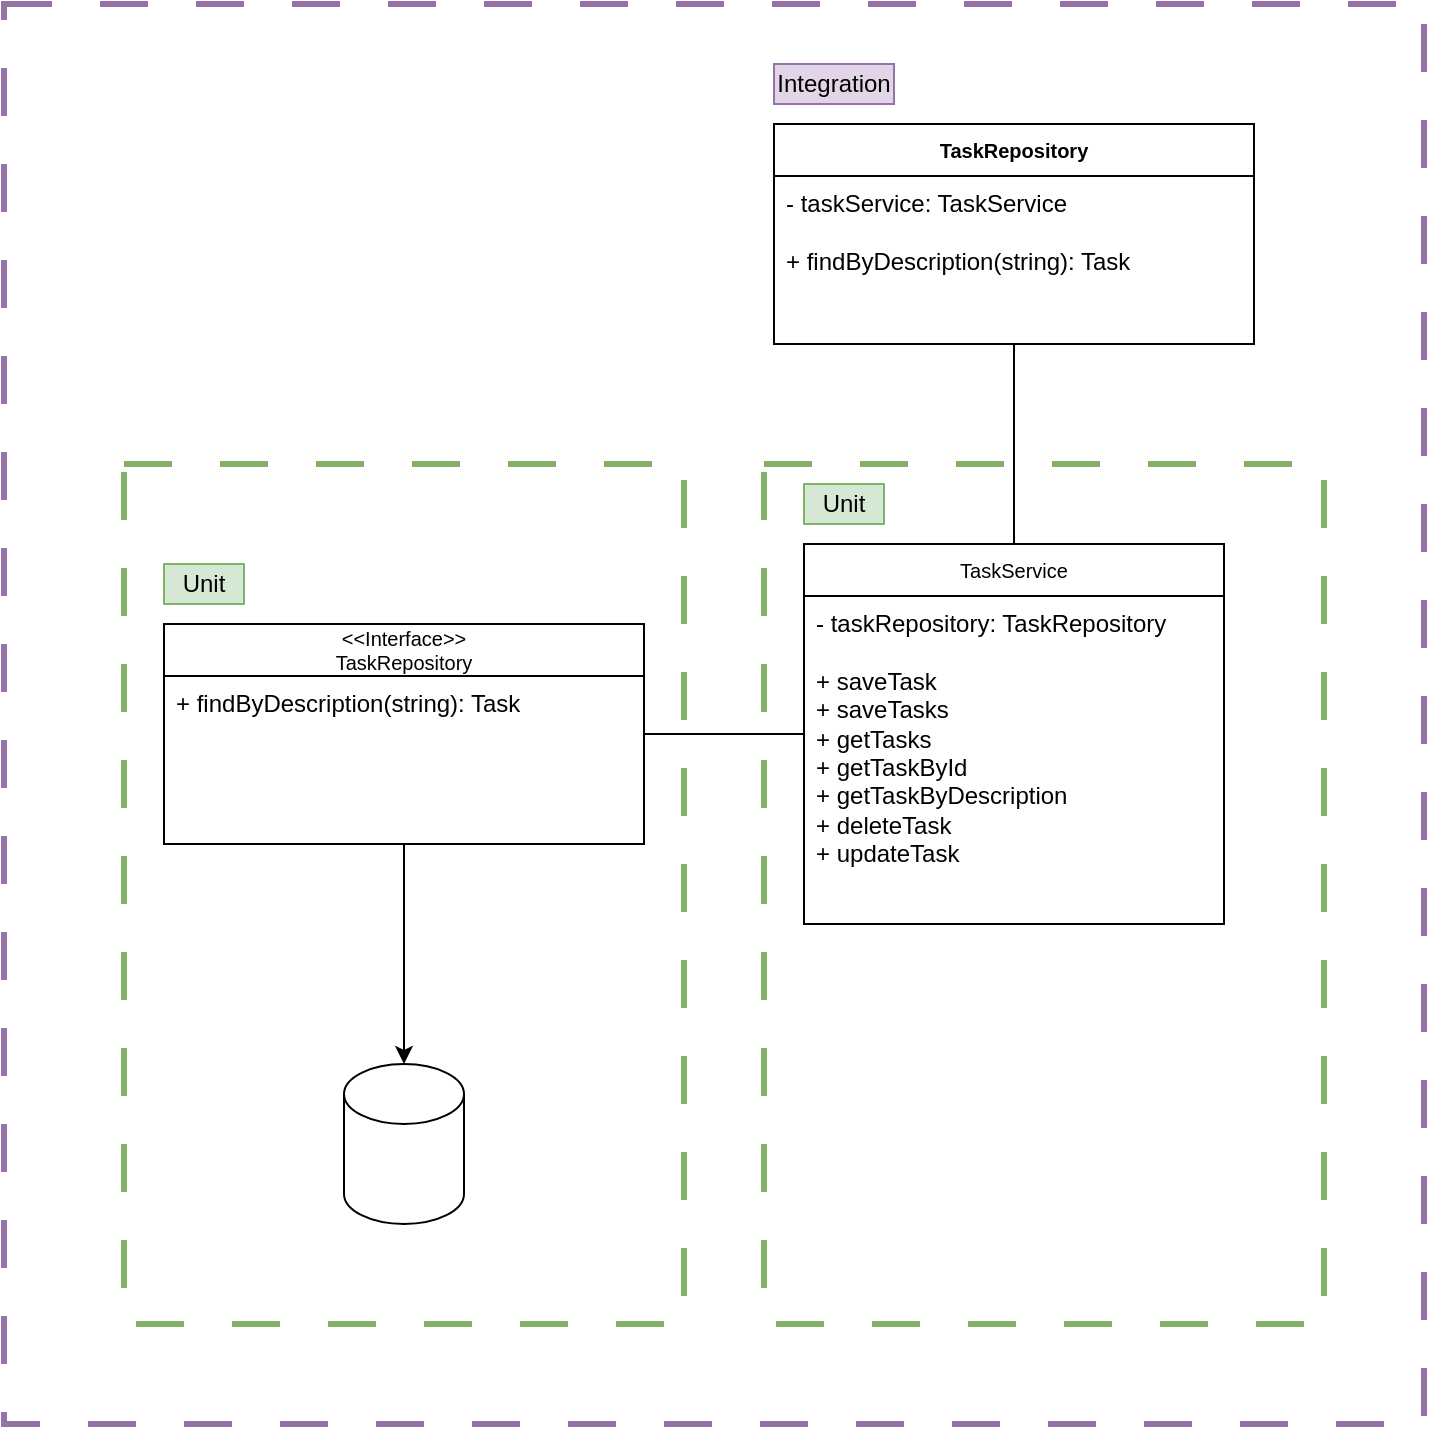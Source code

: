 <mxfile version="24.0.5" type="device">
  <diagram name="Page-1" id="A-14jvpGbFYlatIR4sv-">
    <mxGraphModel dx="675" dy="1488" grid="1" gridSize="10" guides="1" tooltips="1" connect="1" arrows="1" fold="1" page="1" pageScale="1" pageWidth="827" pageHeight="1169" math="0" shadow="0">
      <root>
        <mxCell id="0" />
        <mxCell id="1" parent="0" />
        <mxCell id="upCdStv9lM5wpWP64FOS-15" value="" style="endArrow=classic;html=1;rounded=0;" parent="1" source="upCdStv9lM5wpWP64FOS-16" target="upCdStv9lM5wpWP64FOS-1" edge="1">
          <mxGeometry width="50" height="50" relative="1" as="geometry">
            <mxPoint x="268.04" y="489.22" as="sourcePoint" />
            <mxPoint x="300" y="660" as="targetPoint" />
          </mxGeometry>
        </mxCell>
        <mxCell id="upCdStv9lM5wpWP64FOS-26" value="" style="endArrow=none;html=1;rounded=0;" parent="1" source="upCdStv9lM5wpWP64FOS-16" target="upCdStv9lM5wpWP64FOS-22" edge="1">
          <mxGeometry relative="1" as="geometry">
            <mxPoint x="390" y="480" as="sourcePoint" />
            <mxPoint x="550" y="480" as="targetPoint" />
          </mxGeometry>
        </mxCell>
        <mxCell id="upCdStv9lM5wpWP64FOS-27" value="" style="resizable=0;html=1;whiteSpace=wrap;align=right;verticalAlign=bottom;" parent="upCdStv9lM5wpWP64FOS-26" connectable="0" vertex="1">
          <mxGeometry x="1" relative="1" as="geometry" />
        </mxCell>
        <mxCell id="upCdStv9lM5wpWP64FOS-30" value="" style="group" parent="1" vertex="1" connectable="0">
          <mxGeometry x="510" y="470" width="210" height="220" as="geometry" />
        </mxCell>
        <mxCell id="upCdStv9lM5wpWP64FOS-22" value="TaskService" style="swimlane;fontStyle=0;childLayout=stackLayout;horizontal=1;startSize=26;horizontalStack=0;resizeParent=1;resizeParentMax=0;resizeLast=0;collapsible=1;marginBottom=0;align=center;fontSize=10;" parent="upCdStv9lM5wpWP64FOS-30" vertex="1">
          <mxGeometry y="30" width="210" height="190" as="geometry" />
        </mxCell>
        <mxCell id="upCdStv9lM5wpWP64FOS-23" value="- taskRepository: TaskRepository&lt;div&gt;&lt;br&gt;&lt;/div&gt;&lt;div&gt;+&amp;nbsp;saveTask&lt;/div&gt;&lt;div&gt;+&amp;nbsp;saveTasks&lt;br&gt;&lt;/div&gt;&lt;div&gt;+&amp;nbsp;getTasks&lt;br&gt;&lt;/div&gt;&lt;div&gt;+&amp;nbsp;getTaskById&lt;br&gt;&lt;/div&gt;&lt;div&gt;+&amp;nbsp;getTaskByDescription&lt;br&gt;&lt;/div&gt;&lt;div&gt;+&amp;nbsp;deleteTask&lt;br&gt;&lt;/div&gt;&lt;div&gt;+&amp;nbsp;updateTask&lt;br&gt;&lt;/div&gt;&lt;div&gt;&lt;br&gt;&lt;/div&gt;" style="text;strokeColor=none;fillColor=none;spacingLeft=4;spacingRight=4;overflow=hidden;rotatable=0;points=[[0,0.5],[1,0.5]];portConstraint=eastwest;fontSize=12;whiteSpace=wrap;html=1;" parent="upCdStv9lM5wpWP64FOS-22" vertex="1">
          <mxGeometry y="26" width="210" height="164" as="geometry" />
        </mxCell>
        <mxCell id="upCdStv9lM5wpWP64FOS-29" value="Unit" style="rounded=0;whiteSpace=wrap;html=1;fillColor=#d5e8d4;strokeColor=#82b366;" parent="upCdStv9lM5wpWP64FOS-30" vertex="1">
          <mxGeometry width="40" height="20" as="geometry" />
        </mxCell>
        <mxCell id="upCdStv9lM5wpWP64FOS-31" value="" style="group" parent="1" vertex="1" connectable="0">
          <mxGeometry x="190" y="510" width="240" height="140" as="geometry" />
        </mxCell>
        <mxCell id="upCdStv9lM5wpWP64FOS-16" value="&lt;&lt;Interface&gt;&gt;&#xa;TaskRepository" style="swimlane;fontStyle=0;childLayout=stackLayout;horizontal=1;startSize=26;horizontalStack=0;resizeParent=1;resizeParentMax=0;resizeLast=0;collapsible=1;marginBottom=0;align=center;fontSize=10;" parent="upCdStv9lM5wpWP64FOS-31" vertex="1">
          <mxGeometry y="30" width="240" height="110" as="geometry" />
        </mxCell>
        <mxCell id="upCdStv9lM5wpWP64FOS-17" value="+ findByDescription(string): Task" style="text;strokeColor=none;fillColor=none;spacingLeft=4;spacingRight=4;overflow=hidden;rotatable=0;points=[[0,0.5],[1,0.5]];portConstraint=eastwest;fontSize=12;whiteSpace=wrap;html=1;" parent="upCdStv9lM5wpWP64FOS-16" vertex="1">
          <mxGeometry y="26" width="240" height="84" as="geometry" />
        </mxCell>
        <mxCell id="upCdStv9lM5wpWP64FOS-28" value="Unit" style="rounded=0;whiteSpace=wrap;html=1;fillColor=#d5e8d4;strokeColor=#82b366;" parent="upCdStv9lM5wpWP64FOS-31" vertex="1">
          <mxGeometry width="40" height="20" as="geometry" />
        </mxCell>
        <mxCell id="upCdStv9lM5wpWP64FOS-34" value="" style="group" parent="1" vertex="1" connectable="0">
          <mxGeometry x="495" y="260" width="240" height="140" as="geometry" />
        </mxCell>
        <mxCell id="upCdStv9lM5wpWP64FOS-35" value="TaskRepository" style="swimlane;fontStyle=1;childLayout=stackLayout;horizontal=1;startSize=26;horizontalStack=0;resizeParent=1;resizeParentMax=0;resizeLast=0;collapsible=1;marginBottom=0;align=center;fontSize=10;" parent="upCdStv9lM5wpWP64FOS-34" vertex="1">
          <mxGeometry y="30" width="240" height="110" as="geometry" />
        </mxCell>
        <mxCell id="upCdStv9lM5wpWP64FOS-36" value="- taskService: TaskService&lt;div&gt;&lt;br&gt;&lt;/div&gt;&lt;div&gt;+&amp;nbsp;findByDescription(string): Task&lt;/div&gt;" style="text;strokeColor=none;fillColor=none;spacingLeft=4;spacingRight=4;overflow=hidden;rotatable=0;points=[[0,0.5],[1,0.5]];portConstraint=eastwest;fontSize=12;whiteSpace=wrap;html=1;" parent="upCdStv9lM5wpWP64FOS-35" vertex="1">
          <mxGeometry y="26" width="240" height="84" as="geometry" />
        </mxCell>
        <mxCell id="upCdStv9lM5wpWP64FOS-37" value="Integration" style="rounded=0;whiteSpace=wrap;html=1;fillColor=#e1d5e7;strokeColor=#9673a6;" parent="upCdStv9lM5wpWP64FOS-34" vertex="1">
          <mxGeometry width="60" height="20" as="geometry" />
        </mxCell>
        <mxCell id="upCdStv9lM5wpWP64FOS-41" value="" style="endArrow=none;html=1;rounded=0;" parent="1" source="upCdStv9lM5wpWP64FOS-35" target="upCdStv9lM5wpWP64FOS-22" edge="1">
          <mxGeometry relative="1" as="geometry">
            <mxPoint x="575" y="430" as="sourcePoint" />
            <mxPoint x="655" y="430" as="targetPoint" />
          </mxGeometry>
        </mxCell>
        <mxCell id="upCdStv9lM5wpWP64FOS-42" value="" style="resizable=0;html=1;whiteSpace=wrap;align=right;verticalAlign=bottom;" parent="upCdStv9lM5wpWP64FOS-41" connectable="0" vertex="1">
          <mxGeometry x="1" relative="1" as="geometry" />
        </mxCell>
        <mxCell id="upCdStv9lM5wpWP64FOS-46" value="" style="group" parent="1" vertex="1" connectable="0">
          <mxGeometry x="260" y="730" width="80" height="110" as="geometry" />
        </mxCell>
        <mxCell id="upCdStv9lM5wpWP64FOS-1" value="" style="shape=cylinder3;whiteSpace=wrap;html=1;boundedLbl=1;backgroundOutline=1;size=15;" parent="upCdStv9lM5wpWP64FOS-46" vertex="1">
          <mxGeometry x="20" y="30" width="60" height="80" as="geometry" />
        </mxCell>
        <mxCell id="upCdStv9lM5wpWP64FOS-45" value="" style="shape=image;verticalLabelPosition=bottom;labelBackgroundColor=default;verticalAlign=top;aspect=fixed;imageAspect=0;image=https://www.h2database.com/html/images/h2-logo-2.png;" parent="upCdStv9lM5wpWP64FOS-46" vertex="1">
          <mxGeometry width="34" height="18.62" as="geometry" />
        </mxCell>
        <mxCell id="ZNmTCsNDSkFQQNf-2z2T-16" value="" style="whiteSpace=wrap;html=1;fillColor=none;strokeColor=#82b366;dashed=1;dashPattern=8 8;strokeWidth=3;" vertex="1" parent="1">
          <mxGeometry x="170" y="460" width="280" height="430" as="geometry" />
        </mxCell>
        <mxCell id="ZNmTCsNDSkFQQNf-2z2T-19" value="" style="whiteSpace=wrap;html=1;fillColor=none;strokeColor=#82b366;dashed=1;dashPattern=8 8;strokeWidth=3;" vertex="1" parent="1">
          <mxGeometry x="490" y="460" width="280" height="430" as="geometry" />
        </mxCell>
        <mxCell id="ZNmTCsNDSkFQQNf-2z2T-20" value="" style="whiteSpace=wrap;html=1;fillColor=none;strokeColor=#9673a6;dashed=1;dashPattern=8 8;strokeWidth=3;" vertex="1" parent="1">
          <mxGeometry x="110" y="230" width="710" height="710" as="geometry" />
        </mxCell>
      </root>
    </mxGraphModel>
  </diagram>
</mxfile>
